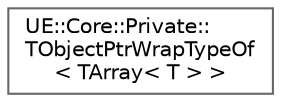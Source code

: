 digraph "Graphical Class Hierarchy"
{
 // INTERACTIVE_SVG=YES
 // LATEX_PDF_SIZE
  bgcolor="transparent";
  edge [fontname=Helvetica,fontsize=10,labelfontname=Helvetica,labelfontsize=10];
  node [fontname=Helvetica,fontsize=10,shape=box,height=0.2,width=0.4];
  rankdir="LR";
  Node0 [id="Node000000",label="UE::Core::Private::\lTObjectPtrWrapTypeOf\l\< TArray\< T \> \>",height=0.2,width=0.4,color="grey40", fillcolor="white", style="filled",URL="$df/d4c/structUE_1_1Core_1_1Private_1_1TObjectPtrWrapTypeOf_3_01TArray_3_01T_01_4_01_4.html",tooltip=" "];
}
